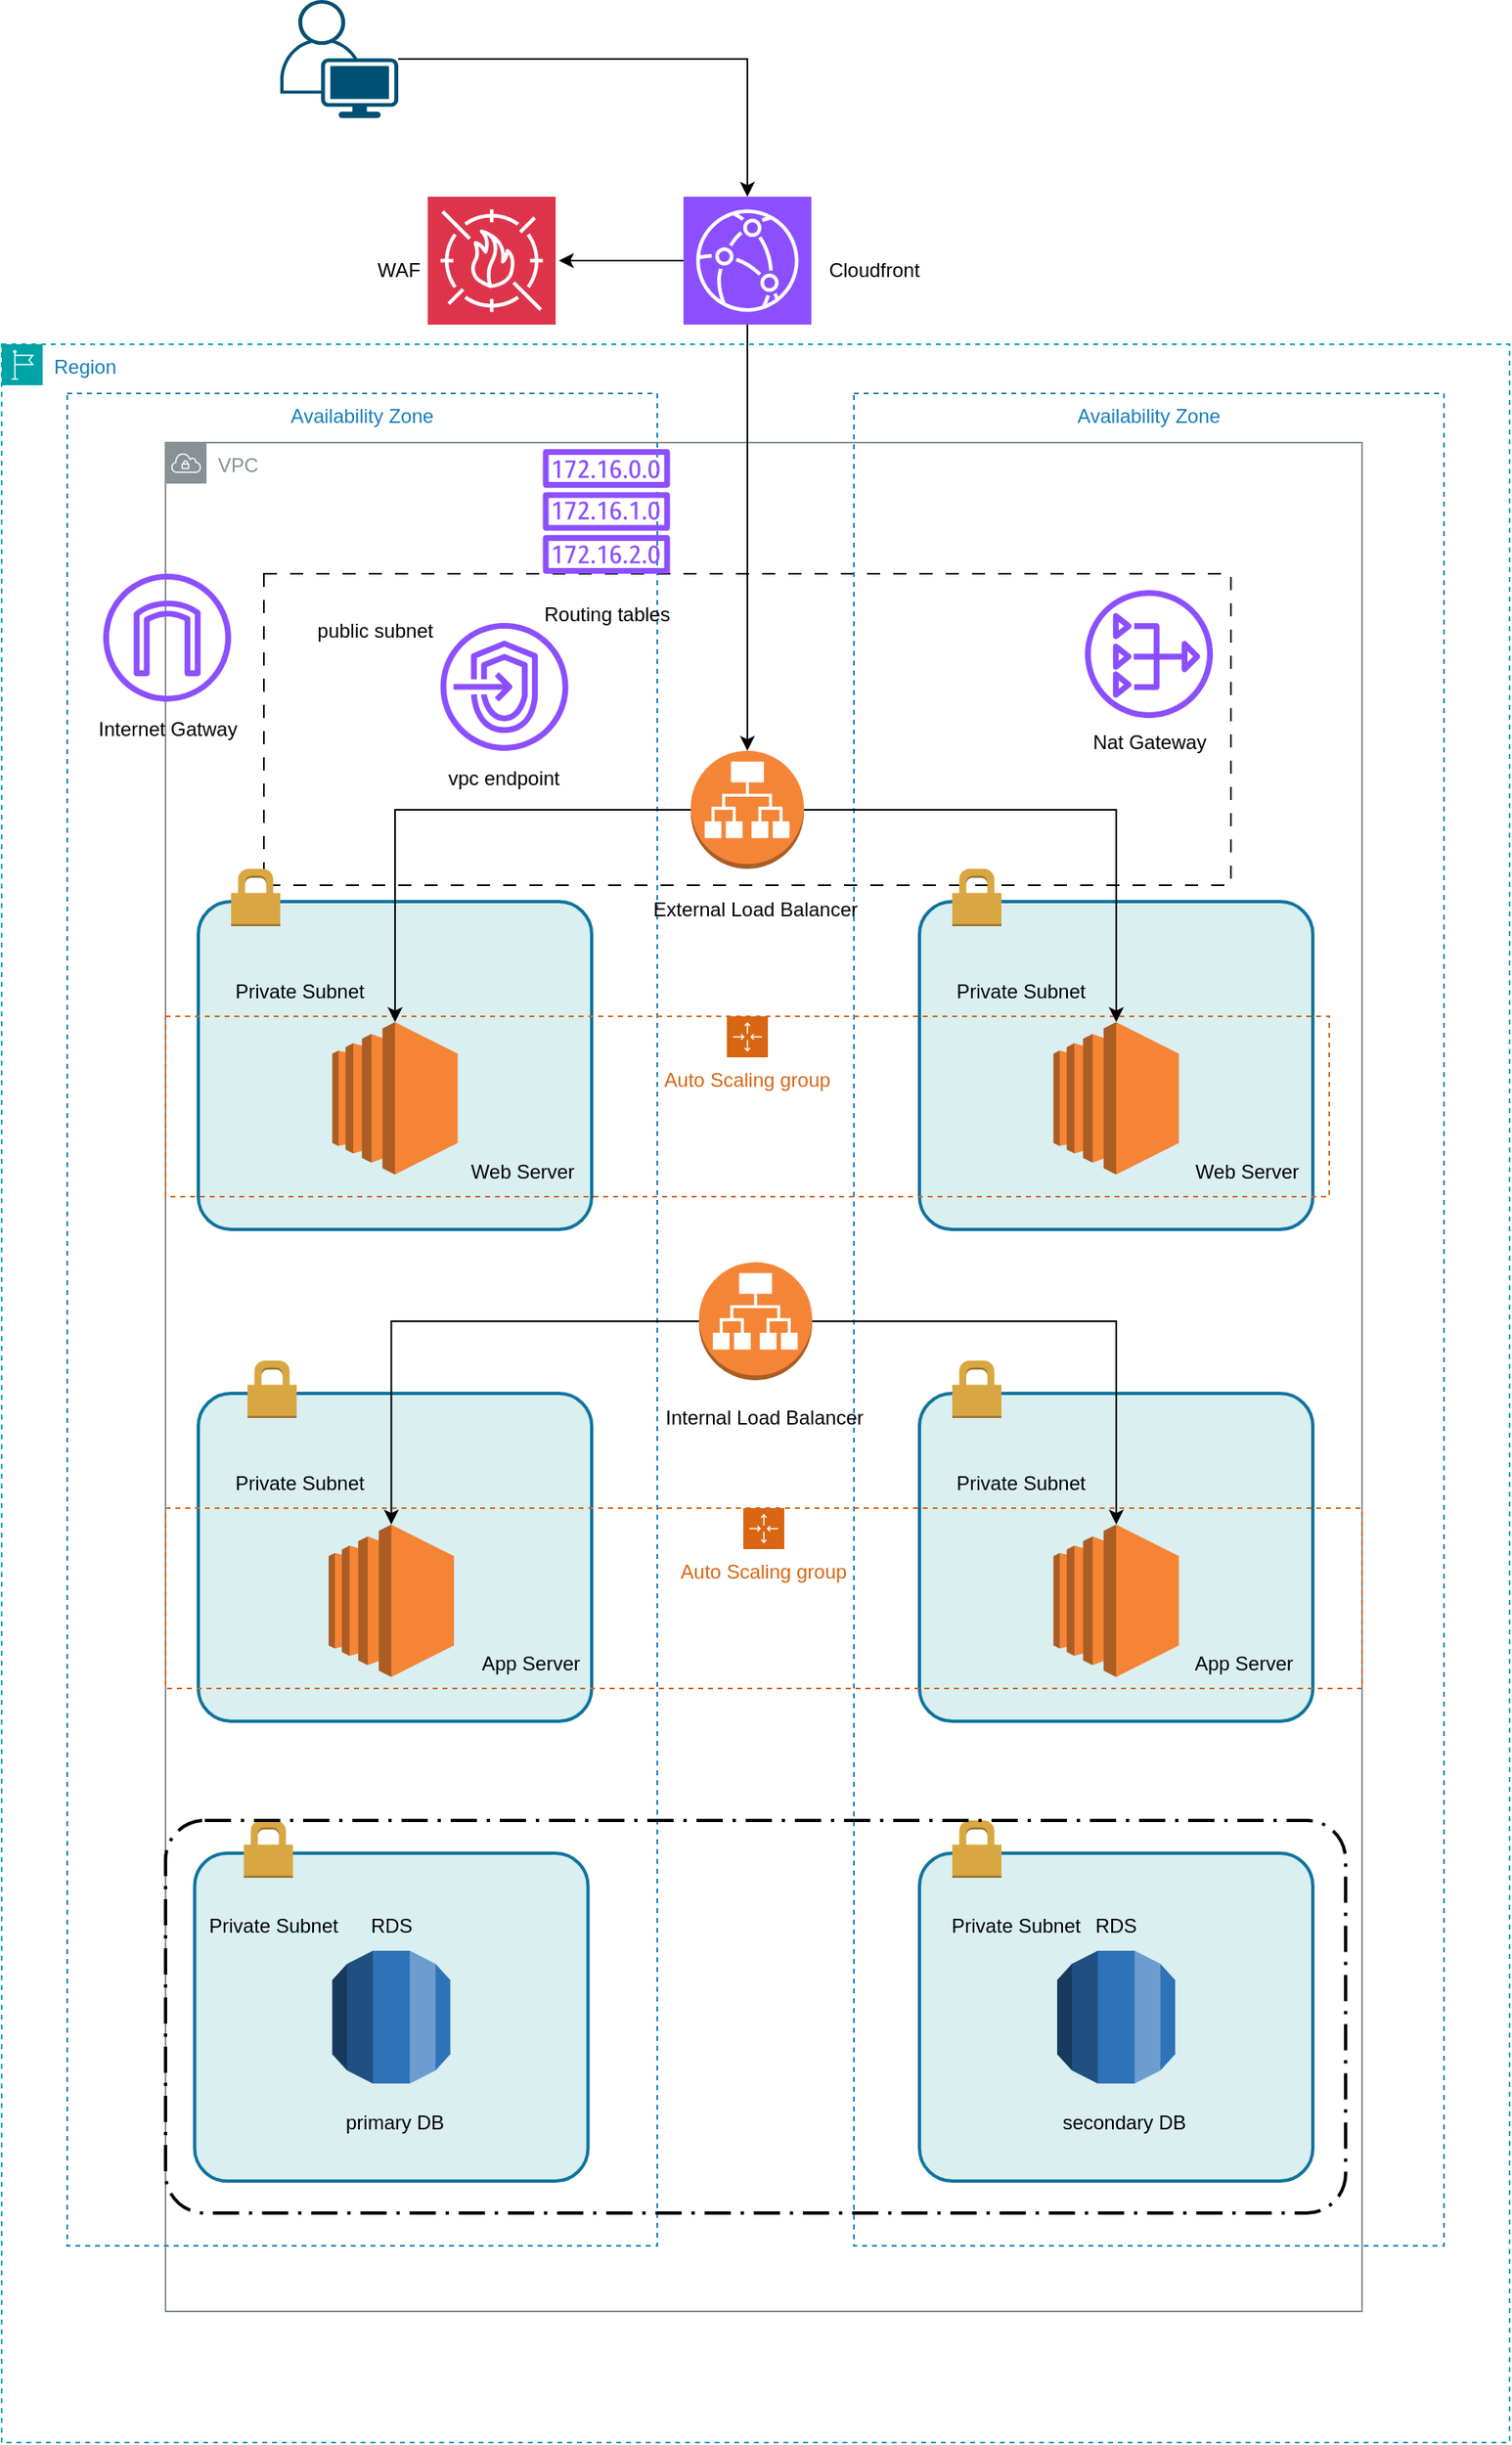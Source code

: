 <mxfile version="27.1.4">
  <diagram name="Page-1" id="Q1kGPmyqLwD0nfMzDDaY">
    <mxGraphModel dx="1426" dy="793" grid="1" gridSize="10" guides="1" tooltips="1" connect="1" arrows="1" fold="1" page="1" pageScale="1" pageWidth="1169" pageHeight="1654" background="#FFFFFF" math="0" shadow="0">
      <root>
        <mxCell id="0" />
        <mxCell id="1" parent="0" />
        <mxCell id="uqhtFpEZeq0OSkHGxfnI-2" value="Region" style="points=[[0,0],[0.25,0],[0.5,0],[0.75,0],[1,0],[1,0.25],[1,0.5],[1,0.75],[1,1],[0.75,1],[0.5,1],[0.25,1],[0,1],[0,0.75],[0,0.5],[0,0.25]];outlineConnect=0;gradientColor=none;html=1;whiteSpace=wrap;fontSize=12;fontStyle=0;container=1;pointerEvents=0;collapsible=0;recursiveResize=0;shape=mxgraph.aws4.group;grIcon=mxgraph.aws4.group_region;strokeColor=#00A4A6;fillColor=none;verticalAlign=top;align=left;spacingLeft=30;fontColor=#147EBA;dashed=1;" parent="1" vertex="1">
          <mxGeometry x="120" y="250" width="920" height="1280" as="geometry" />
        </mxCell>
        <mxCell id="uqhtFpEZeq0OSkHGxfnI-67" value="" style="rounded=0;whiteSpace=wrap;html=1;fillColor=none;dashed=1;dashPattern=8 8;" parent="uqhtFpEZeq0OSkHGxfnI-2" vertex="1">
          <mxGeometry x="160" y="140" width="590" height="190" as="geometry" />
        </mxCell>
        <mxCell id="uqhtFpEZeq0OSkHGxfnI-4" value="VPC" style="sketch=0;outlineConnect=0;gradientColor=none;html=1;whiteSpace=wrap;fontSize=12;fontStyle=0;shape=mxgraph.aws4.group;grIcon=mxgraph.aws4.group_vpc;strokeColor=#879196;fillColor=none;verticalAlign=top;align=left;spacingLeft=30;fontColor=#879196;dashed=0;" parent="uqhtFpEZeq0OSkHGxfnI-2" vertex="1">
          <mxGeometry x="100" y="60" width="730" height="1140" as="geometry" />
        </mxCell>
        <mxCell id="uqhtFpEZeq0OSkHGxfnI-13" value="" style="rounded=1;arcSize=10;dashed=0;fillColor=#D9EFF0;strokeWidth=2;strokeColor=#10739e;" parent="uqhtFpEZeq0OSkHGxfnI-2" vertex="1">
          <mxGeometry x="120" y="340" width="240" height="200" as="geometry" />
        </mxCell>
        <mxCell id="uqhtFpEZeq0OSkHGxfnI-11" value="Availability Zone" style="fillColor=none;strokeColor=#147EBA;dashed=1;verticalAlign=top;fontStyle=0;fontColor=#147EBA;whiteSpace=wrap;html=1;" parent="uqhtFpEZeq0OSkHGxfnI-2" vertex="1">
          <mxGeometry x="40" y="30" width="360" height="1130" as="geometry" />
        </mxCell>
        <mxCell id="uqhtFpEZeq0OSkHGxfnI-12" value="Availability Zone" style="fillColor=none;strokeColor=#147EBA;dashed=1;verticalAlign=top;fontStyle=0;fontColor=#147EBA;whiteSpace=wrap;html=1;" parent="uqhtFpEZeq0OSkHGxfnI-2" vertex="1">
          <mxGeometry x="520" y="30" width="360" height="1130" as="geometry" />
        </mxCell>
        <mxCell id="uqhtFpEZeq0OSkHGxfnI-15" value="" style="rounded=1;arcSize=10;dashed=0;fillColor=#D9EFF0;gradientColor=none;strokeWidth=2;strokeColor=#10739E;" parent="uqhtFpEZeq0OSkHGxfnI-2" vertex="1">
          <mxGeometry x="120" y="640" width="240" height="200" as="geometry" />
        </mxCell>
        <mxCell id="uqhtFpEZeq0OSkHGxfnI-16" value="" style="dashed=0;html=1;shape=mxgraph.aws3.permissions;fillColor=#D9A741;gradientColor=none;dashed=0;" parent="uqhtFpEZeq0OSkHGxfnI-2" vertex="1">
          <mxGeometry x="150" y="620" width="30" height="35" as="geometry" />
        </mxCell>
        <mxCell id="uqhtFpEZeq0OSkHGxfnI-22" value="" style="rounded=1;arcSize=10;dashed=0;fillColor=#D9EFF0;gradientColor=none;strokeWidth=2;strokeColor=#10739E;" parent="uqhtFpEZeq0OSkHGxfnI-2" vertex="1">
          <mxGeometry x="117.75" y="920.5" width="240" height="200" as="geometry" />
        </mxCell>
        <mxCell id="uqhtFpEZeq0OSkHGxfnI-23" value="" style="dashed=0;html=1;shape=mxgraph.aws3.permissions;fillColor=#D9A741;gradientColor=none;dashed=0;" parent="uqhtFpEZeq0OSkHGxfnI-2" vertex="1">
          <mxGeometry x="147.75" y="900.5" width="30" height="35" as="geometry" />
        </mxCell>
        <mxCell id="uqhtFpEZeq0OSkHGxfnI-29" value="" style="rounded=1;arcSize=10;dashed=0;fillColor=#D9EFF0;gradientColor=none;strokeWidth=2;strokeColor=#10739E;" parent="uqhtFpEZeq0OSkHGxfnI-2" vertex="1">
          <mxGeometry x="560" y="640" width="240" height="200" as="geometry" />
        </mxCell>
        <mxCell id="uqhtFpEZeq0OSkHGxfnI-30" value="" style="dashed=0;html=1;shape=mxgraph.aws3.permissions;fillColor=#D9A741;gradientColor=none;dashed=0;" parent="uqhtFpEZeq0OSkHGxfnI-2" vertex="1">
          <mxGeometry x="580" y="620" width="30" height="35" as="geometry" />
        </mxCell>
        <mxCell id="uqhtFpEZeq0OSkHGxfnI-31" value="" style="rounded=1;arcSize=10;dashed=0;fillColor=#D9EFF0;gradientColor=none;strokeWidth=2;strokeColor=#10739E;" parent="uqhtFpEZeq0OSkHGxfnI-2" vertex="1">
          <mxGeometry x="560" y="920.5" width="240" height="200" as="geometry" />
        </mxCell>
        <mxCell id="uqhtFpEZeq0OSkHGxfnI-32" value="" style="dashed=0;html=1;shape=mxgraph.aws3.permissions;fillColor=#D9A741;gradientColor=none;dashed=0;" parent="uqhtFpEZeq0OSkHGxfnI-2" vertex="1">
          <mxGeometry x="580" y="900.5" width="30" height="35" as="geometry" />
        </mxCell>
        <mxCell id="uqhtFpEZeq0OSkHGxfnI-38" value="" style="outlineConnect=0;dashed=0;verticalLabelPosition=bottom;verticalAlign=top;align=center;html=1;shape=mxgraph.aws3.rds;fillColor=#2E73B8;gradientColor=none;" parent="uqhtFpEZeq0OSkHGxfnI-2" vertex="1">
          <mxGeometry x="201.75" y="980" width="72" height="81" as="geometry" />
        </mxCell>
        <mxCell id="uqhtFpEZeq0OSkHGxfnI-39" value="" style="outlineConnect=0;dashed=0;verticalLabelPosition=bottom;verticalAlign=top;align=center;html=1;shape=mxgraph.aws3.rds;fillColor=#2E73B8;gradientColor=none;" parent="uqhtFpEZeq0OSkHGxfnI-2" vertex="1">
          <mxGeometry x="644" y="980" width="72" height="81" as="geometry" />
        </mxCell>
        <mxCell id="uqhtFpEZeq0OSkHGxfnI-40" value="" style="outlineConnect=0;dashed=0;verticalLabelPosition=bottom;verticalAlign=top;align=center;html=1;shape=mxgraph.aws3.ec2;fillColor=#F58534;gradientColor=none;" parent="uqhtFpEZeq0OSkHGxfnI-2" vertex="1">
          <mxGeometry x="199.5" y="720" width="76.5" height="93" as="geometry" />
        </mxCell>
        <mxCell id="uqhtFpEZeq0OSkHGxfnI-42" value="" style="outlineConnect=0;dashed=0;verticalLabelPosition=bottom;verticalAlign=top;align=center;html=1;shape=mxgraph.aws3.ec2;fillColor=#F58534;gradientColor=none;" parent="uqhtFpEZeq0OSkHGxfnI-2" vertex="1">
          <mxGeometry x="641.75" y="720" width="76.5" height="93" as="geometry" />
        </mxCell>
        <mxCell id="uqhtFpEZeq0OSkHGxfnI-49" value="" style="rounded=1;arcSize=10;dashed=1;fillColor=none;gradientColor=none;dashPattern=8 3 1 3;strokeWidth=2;" parent="uqhtFpEZeq0OSkHGxfnI-2" vertex="1">
          <mxGeometry x="100" y="900.5" width="720" height="239.5" as="geometry" />
        </mxCell>
        <mxCell id="uqhtFpEZeq0OSkHGxfnI-25" value="" style="rounded=1;arcSize=10;dashed=0;fillColor=#D9EFF0;gradientColor=none;strokeWidth=2;strokeColor=#10739E;" parent="uqhtFpEZeq0OSkHGxfnI-2" vertex="1">
          <mxGeometry x="560" y="340" width="240" height="200" as="geometry" />
        </mxCell>
        <mxCell id="uqhtFpEZeq0OSkHGxfnI-46" value="Auto Scaling group" style="points=[[0,0],[0.25,0],[0.5,0],[0.75,0],[1,0],[1,0.25],[1,0.5],[1,0.75],[1,1],[0.75,1],[0.5,1],[0.25,1],[0,1],[0,0.75],[0,0.5],[0,0.25]];outlineConnect=0;gradientColor=none;html=1;whiteSpace=wrap;fontSize=12;fontStyle=0;container=1;pointerEvents=0;collapsible=0;recursiveResize=0;shape=mxgraph.aws4.groupCenter;grIcon=mxgraph.aws4.group_auto_scaling_group;grStroke=1;strokeColor=#D86613;fillColor=none;verticalAlign=top;align=center;fontColor=#D86613;dashed=1;spacingTop=25;" parent="uqhtFpEZeq0OSkHGxfnI-2" vertex="1">
          <mxGeometry x="100" y="410" width="710" height="110" as="geometry" />
        </mxCell>
        <mxCell id="uqhtFpEZeq0OSkHGxfnI-45" value="" style="outlineConnect=0;dashed=0;verticalLabelPosition=bottom;verticalAlign=top;align=center;html=1;shape=mxgraph.aws3.ec2;fillColor=#F58534;gradientColor=none;" parent="uqhtFpEZeq0OSkHGxfnI-46" vertex="1">
          <mxGeometry x="101.75" y="3.5" width="76.5" height="93" as="geometry" />
        </mxCell>
        <mxCell id="uqhtFpEZeq0OSkHGxfnI-186" value="Web Server" style="text;html=1;align=center;verticalAlign=middle;whiteSpace=wrap;rounded=0;" parent="uqhtFpEZeq0OSkHGxfnI-46" vertex="1">
          <mxGeometry x="618.25" y="80" width="84" height="30" as="geometry" />
        </mxCell>
        <mxCell id="uqhtFpEZeq0OSkHGxfnI-44" value="" style="outlineConnect=0;dashed=0;verticalLabelPosition=bottom;verticalAlign=top;align=center;html=1;shape=mxgraph.aws3.ec2;fillColor=#F58534;gradientColor=none;" parent="uqhtFpEZeq0OSkHGxfnI-2" vertex="1">
          <mxGeometry x="641.75" y="413.5" width="76.5" height="93" as="geometry" />
        </mxCell>
        <mxCell id="uqhtFpEZeq0OSkHGxfnI-26" value="" style="dashed=0;html=1;shape=mxgraph.aws3.permissions;fillColor=#D9A741;gradientColor=none;dashed=0;" parent="uqhtFpEZeq0OSkHGxfnI-2" vertex="1">
          <mxGeometry x="580" y="320" width="30" height="35" as="geometry" />
        </mxCell>
        <mxCell id="uqhtFpEZeq0OSkHGxfnI-14" value="" style="dashed=0;html=1;shape=mxgraph.aws3.permissions;fillColor=#D9A741;gradientColor=none;dashed=0;" parent="uqhtFpEZeq0OSkHGxfnI-2" vertex="1">
          <mxGeometry x="140" y="320" width="30" height="35" as="geometry" />
        </mxCell>
        <mxCell id="uqhtFpEZeq0OSkHGxfnI-50" value="Auto Scaling group" style="points=[[0,0],[0.25,0],[0.5,0],[0.75,0],[1,0],[1,0.25],[1,0.5],[1,0.75],[1,1],[0.75,1],[0.5,1],[0.25,1],[0,1],[0,0.75],[0,0.5],[0,0.25]];outlineConnect=0;gradientColor=none;html=1;whiteSpace=wrap;fontSize=12;fontStyle=0;container=1;pointerEvents=0;collapsible=0;recursiveResize=0;shape=mxgraph.aws4.groupCenter;grIcon=mxgraph.aws4.group_auto_scaling_group;grStroke=1;strokeColor=#D86613;fillColor=none;verticalAlign=top;align=center;fontColor=#D86613;dashed=1;spacingTop=25;" parent="uqhtFpEZeq0OSkHGxfnI-2" vertex="1">
          <mxGeometry x="100" y="710" width="730" height="110" as="geometry" />
        </mxCell>
        <mxCell id="uqhtFpEZeq0OSkHGxfnI-187" value="App Server" style="text;html=1;align=center;verticalAlign=middle;whiteSpace=wrap;rounded=0;" parent="uqhtFpEZeq0OSkHGxfnI-50" vertex="1">
          <mxGeometry x="181.13" y="80" width="84" height="30" as="geometry" />
        </mxCell>
        <mxCell id="uqhtFpEZeq0OSkHGxfnI-58" style="edgeStyle=orthogonalEdgeStyle;rounded=0;orthogonalLoop=1;jettySize=auto;html=1;" parent="uqhtFpEZeq0OSkHGxfnI-2" source="uqhtFpEZeq0OSkHGxfnI-55" target="uqhtFpEZeq0OSkHGxfnI-44" edge="1">
          <mxGeometry relative="1" as="geometry" />
        </mxCell>
        <mxCell id="uqhtFpEZeq0OSkHGxfnI-60" style="edgeStyle=orthogonalEdgeStyle;rounded=0;orthogonalLoop=1;jettySize=auto;html=1;" parent="uqhtFpEZeq0OSkHGxfnI-2" source="uqhtFpEZeq0OSkHGxfnI-59" target="uqhtFpEZeq0OSkHGxfnI-42" edge="1">
          <mxGeometry relative="1" as="geometry" />
        </mxCell>
        <mxCell id="uqhtFpEZeq0OSkHGxfnI-61" style="edgeStyle=orthogonalEdgeStyle;rounded=0;orthogonalLoop=1;jettySize=auto;html=1;" parent="uqhtFpEZeq0OSkHGxfnI-2" source="uqhtFpEZeq0OSkHGxfnI-59" target="uqhtFpEZeq0OSkHGxfnI-40" edge="1">
          <mxGeometry relative="1" as="geometry" />
        </mxCell>
        <mxCell id="uqhtFpEZeq0OSkHGxfnI-59" value="" style="outlineConnect=0;dashed=0;verticalLabelPosition=bottom;verticalAlign=top;align=center;html=1;shape=mxgraph.aws3.application_load_balancer;fillColor=#F58536;gradientColor=none;" parent="uqhtFpEZeq0OSkHGxfnI-2" vertex="1">
          <mxGeometry x="425.5" y="560" width="69" height="72" as="geometry" />
        </mxCell>
        <mxCell id="uqhtFpEZeq0OSkHGxfnI-53" value="" style="sketch=0;outlineConnect=0;fontColor=#232F3E;gradientColor=none;fillColor=#8C4FFF;strokeColor=none;dashed=0;verticalLabelPosition=bottom;verticalAlign=top;align=center;html=1;fontSize=12;fontStyle=0;aspect=fixed;pointerEvents=1;shape=mxgraph.aws4.internet_gateway;" parent="uqhtFpEZeq0OSkHGxfnI-2" vertex="1">
          <mxGeometry x="62" y="140" width="78" height="78" as="geometry" />
        </mxCell>
        <mxCell id="uqhtFpEZeq0OSkHGxfnI-199" style="edgeStyle=orthogonalEdgeStyle;rounded=0;orthogonalLoop=1;jettySize=auto;html=1;" parent="uqhtFpEZeq0OSkHGxfnI-2" source="uqhtFpEZeq0OSkHGxfnI-55" target="uqhtFpEZeq0OSkHGxfnI-45" edge="1">
          <mxGeometry relative="1" as="geometry" />
        </mxCell>
        <mxCell id="uqhtFpEZeq0OSkHGxfnI-55" value="" style="outlineConnect=0;dashed=0;verticalLabelPosition=bottom;verticalAlign=top;align=center;html=1;shape=mxgraph.aws3.application_load_balancer;fillColor=#F58536;gradientColor=none;" parent="uqhtFpEZeq0OSkHGxfnI-2" vertex="1">
          <mxGeometry x="420.5" y="248" width="69" height="72" as="geometry" />
        </mxCell>
        <mxCell id="uqhtFpEZeq0OSkHGxfnI-68" value="" style="sketch=0;outlineConnect=0;fontColor=#232F3E;gradientColor=none;fillColor=#8C4FFF;strokeColor=none;dashed=0;verticalLabelPosition=bottom;verticalAlign=top;align=center;html=1;fontSize=12;fontStyle=0;aspect=fixed;pointerEvents=1;shape=mxgraph.aws4.nat_gateway;" parent="uqhtFpEZeq0OSkHGxfnI-2" vertex="1">
          <mxGeometry x="661" y="150" width="78" height="78" as="geometry" />
        </mxCell>
        <mxCell id="uqhtFpEZeq0OSkHGxfnI-78" value="" style="sketch=0;outlineConnect=0;fontColor=#232F3E;gradientColor=none;fillColor=#8C4FFF;strokeColor=none;dashed=0;verticalLabelPosition=bottom;verticalAlign=top;align=center;html=1;fontSize=12;fontStyle=0;aspect=fixed;pointerEvents=1;shape=mxgraph.aws4.route_table;" parent="uqhtFpEZeq0OSkHGxfnI-2" vertex="1">
          <mxGeometry x="330" y="64" width="78" height="76" as="geometry" />
        </mxCell>
        <mxCell id="uqhtFpEZeq0OSkHGxfnI-79" value="primary DB" style="text;html=1;align=center;verticalAlign=middle;whiteSpace=wrap;rounded=0;" parent="uqhtFpEZeq0OSkHGxfnI-2" vertex="1">
          <mxGeometry x="198.88" y="1070" width="82.25" height="30" as="geometry" />
        </mxCell>
        <mxCell id="uqhtFpEZeq0OSkHGxfnI-80" value="secondary DB" style="text;html=1;align=center;verticalAlign=middle;whiteSpace=wrap;rounded=0;" parent="uqhtFpEZeq0OSkHGxfnI-2" vertex="1">
          <mxGeometry x="644" y="1070" width="82.25" height="30" as="geometry" />
        </mxCell>
        <mxCell id="uqhtFpEZeq0OSkHGxfnI-81" value="RDS" style="text;html=1;align=center;verticalAlign=middle;whiteSpace=wrap;rounded=0;" parent="uqhtFpEZeq0OSkHGxfnI-2" vertex="1">
          <mxGeometry x="207.75" y="950" width="60" height="30" as="geometry" />
        </mxCell>
        <mxCell id="uqhtFpEZeq0OSkHGxfnI-82" value="RDS" style="text;html=1;align=center;verticalAlign=middle;whiteSpace=wrap;rounded=0;" parent="uqhtFpEZeq0OSkHGxfnI-2" vertex="1">
          <mxGeometry x="650" y="950" width="60" height="30" as="geometry" />
        </mxCell>
        <mxCell id="uqhtFpEZeq0OSkHGxfnI-126" value="Web Server" style="text;html=1;align=center;verticalAlign=middle;whiteSpace=wrap;rounded=0;" parent="uqhtFpEZeq0OSkHGxfnI-2" vertex="1">
          <mxGeometry x="276" y="490" width="84" height="30" as="geometry" />
        </mxCell>
        <mxCell id="uqhtFpEZeq0OSkHGxfnI-128" value="Internal Load Balancer" style="text;html=1;align=center;verticalAlign=middle;whiteSpace=wrap;rounded=0;" parent="uqhtFpEZeq0OSkHGxfnI-2" vertex="1">
          <mxGeometry x="402.5" y="640" width="125" height="30" as="geometry" />
        </mxCell>
        <mxCell id="uqhtFpEZeq0OSkHGxfnI-130" value="External Load Balancer" style="text;html=1;align=center;verticalAlign=middle;whiteSpace=wrap;rounded=0;" parent="uqhtFpEZeq0OSkHGxfnI-2" vertex="1">
          <mxGeometry x="396" y="330" width="128" height="30" as="geometry" />
        </mxCell>
        <mxCell id="uqhtFpEZeq0OSkHGxfnI-131" value="Nat Gateway" style="text;html=1;align=center;verticalAlign=middle;whiteSpace=wrap;rounded=0;" parent="uqhtFpEZeq0OSkHGxfnI-2" vertex="1">
          <mxGeometry x="637.5" y="228" width="125" height="30" as="geometry" />
        </mxCell>
        <mxCell id="uqhtFpEZeq0OSkHGxfnI-132" value="Routing tables" style="text;html=1;align=center;verticalAlign=middle;whiteSpace=wrap;rounded=0;" parent="uqhtFpEZeq0OSkHGxfnI-2" vertex="1">
          <mxGeometry x="306.5" y="150" width="125" height="30" as="geometry" />
        </mxCell>
        <mxCell id="uqhtFpEZeq0OSkHGxfnI-135" value="Internet Gatway" style="text;html=1;align=center;verticalAlign=middle;whiteSpace=wrap;rounded=0;" parent="uqhtFpEZeq0OSkHGxfnI-2" vertex="1">
          <mxGeometry x="38.5" y="220" width="125" height="30" as="geometry" />
        </mxCell>
        <mxCell id="uqhtFpEZeq0OSkHGxfnI-188" value="App Server" style="text;html=1;align=center;verticalAlign=middle;whiteSpace=wrap;rounded=0;" parent="uqhtFpEZeq0OSkHGxfnI-2" vertex="1">
          <mxGeometry x="716" y="790" width="84" height="30" as="geometry" />
        </mxCell>
        <mxCell id="uqhtFpEZeq0OSkHGxfnI-190" value="Private Subnet" style="text;html=1;align=center;verticalAlign=middle;whiteSpace=wrap;rounded=0;" parent="uqhtFpEZeq0OSkHGxfnI-2" vertex="1">
          <mxGeometry x="140" y="380" width="84" height="30" as="geometry" />
        </mxCell>
        <mxCell id="uqhtFpEZeq0OSkHGxfnI-191" value="Private Subnet" style="text;html=1;align=center;verticalAlign=middle;whiteSpace=wrap;rounded=0;" parent="uqhtFpEZeq0OSkHGxfnI-2" vertex="1">
          <mxGeometry x="580" y="380" width="84" height="30" as="geometry" />
        </mxCell>
        <mxCell id="uqhtFpEZeq0OSkHGxfnI-192" value="Private Subnet" style="text;html=1;align=center;verticalAlign=middle;whiteSpace=wrap;rounded=0;" parent="uqhtFpEZeq0OSkHGxfnI-2" vertex="1">
          <mxGeometry x="140" y="680" width="84" height="30" as="geometry" />
        </mxCell>
        <mxCell id="uqhtFpEZeq0OSkHGxfnI-193" value="Private Subnet" style="text;html=1;align=center;verticalAlign=middle;whiteSpace=wrap;rounded=0;" parent="uqhtFpEZeq0OSkHGxfnI-2" vertex="1">
          <mxGeometry x="580" y="680" width="84" height="30" as="geometry" />
        </mxCell>
        <mxCell id="uqhtFpEZeq0OSkHGxfnI-194" value="Private Subnet" style="text;html=1;align=center;verticalAlign=middle;whiteSpace=wrap;rounded=0;" parent="uqhtFpEZeq0OSkHGxfnI-2" vertex="1">
          <mxGeometry x="123.75" y="950" width="84" height="30" as="geometry" />
        </mxCell>
        <mxCell id="uqhtFpEZeq0OSkHGxfnI-195" value="Private Subnet" style="text;html=1;align=center;verticalAlign=middle;whiteSpace=wrap;rounded=0;" parent="uqhtFpEZeq0OSkHGxfnI-2" vertex="1">
          <mxGeometry x="577" y="950" width="84" height="30" as="geometry" />
        </mxCell>
        <mxCell id="uqhtFpEZeq0OSkHGxfnI-196" value="public subnet" style="text;html=1;align=center;verticalAlign=middle;whiteSpace=wrap;rounded=0;" parent="uqhtFpEZeq0OSkHGxfnI-2" vertex="1">
          <mxGeometry x="185.75" y="160" width="84" height="30" as="geometry" />
        </mxCell>
        <mxCell id="EZY8V6jowC3AIs6EO9cC-1" value="" style="sketch=0;outlineConnect=0;fontColor=#232F3E;gradientColor=none;fillColor=#8C4FFF;strokeColor=none;dashed=0;verticalLabelPosition=bottom;verticalAlign=top;align=center;html=1;fontSize=12;fontStyle=0;aspect=fixed;pointerEvents=1;shape=mxgraph.aws4.endpoints;" vertex="1" parent="uqhtFpEZeq0OSkHGxfnI-2">
          <mxGeometry x="267.75" y="170" width="78" height="78" as="geometry" />
        </mxCell>
        <mxCell id="EZY8V6jowC3AIs6EO9cC-2" value="vpc endpoint" style="text;html=1;align=center;verticalAlign=middle;whiteSpace=wrap;rounded=0;" vertex="1" parent="uqhtFpEZeq0OSkHGxfnI-2">
          <mxGeometry x="244.25" y="250" width="125" height="30" as="geometry" />
        </mxCell>
        <mxCell id="uqhtFpEZeq0OSkHGxfnI-72" style="edgeStyle=orthogonalEdgeStyle;rounded=0;orthogonalLoop=1;jettySize=auto;html=1;" parent="1" source="uqhtFpEZeq0OSkHGxfnI-69" target="uqhtFpEZeq0OSkHGxfnI-55" edge="1">
          <mxGeometry relative="1" as="geometry" />
        </mxCell>
        <mxCell id="uqhtFpEZeq0OSkHGxfnI-74" style="edgeStyle=orthogonalEdgeStyle;rounded=0;orthogonalLoop=1;jettySize=auto;html=1;" parent="1" source="uqhtFpEZeq0OSkHGxfnI-69" edge="1">
          <mxGeometry relative="1" as="geometry">
            <mxPoint x="460" y="199" as="targetPoint" />
          </mxGeometry>
        </mxCell>
        <mxCell id="uqhtFpEZeq0OSkHGxfnI-69" value="" style="sketch=0;points=[[0,0,0],[0.25,0,0],[0.5,0,0],[0.75,0,0],[1,0,0],[0,1,0],[0.25,1,0],[0.5,1,0],[0.75,1,0],[1,1,0],[0,0.25,0],[0,0.5,0],[0,0.75,0],[1,0.25,0],[1,0.5,0],[1,0.75,0]];outlineConnect=0;fontColor=#232F3E;fillColor=#8C4FFF;strokeColor=#ffffff;dashed=0;verticalLabelPosition=bottom;verticalAlign=top;align=center;html=1;fontSize=12;fontStyle=0;aspect=fixed;shape=mxgraph.aws4.resourceIcon;resIcon=mxgraph.aws4.cloudfront;" parent="1" vertex="1">
          <mxGeometry x="536" y="160" width="78" height="78" as="geometry" />
        </mxCell>
        <mxCell id="uqhtFpEZeq0OSkHGxfnI-73" value="" style="sketch=0;points=[[0,0,0],[0.25,0,0],[0.5,0,0],[0.75,0,0],[1,0,0],[0,1,0],[0.25,1,0],[0.5,1,0],[0.75,1,0],[1,1,0],[0,0.25,0],[0,0.5,0],[0,0.75,0],[1,0.25,0],[1,0.5,0],[1,0.75,0]];outlineConnect=0;fontColor=#232F3E;fillColor=#DD344C;strokeColor=#ffffff;dashed=0;verticalLabelPosition=bottom;verticalAlign=top;align=center;html=1;fontSize=12;fontStyle=0;aspect=fixed;shape=mxgraph.aws4.resourceIcon;resIcon=mxgraph.aws4.waf;" parent="1" vertex="1">
          <mxGeometry x="380" y="160" width="78" height="78" as="geometry" />
        </mxCell>
        <mxCell id="uqhtFpEZeq0OSkHGxfnI-76" value="" style="points=[[0.35,0,0],[0.98,0.51,0],[1,0.71,0],[0.67,1,0],[0,0.795,0],[0,0.65,0]];verticalLabelPosition=bottom;sketch=0;html=1;verticalAlign=top;aspect=fixed;align=center;pointerEvents=1;shape=mxgraph.cisco19.user;fillColor=#005073;strokeColor=none;" parent="1" vertex="1">
          <mxGeometry x="290" y="40" width="72" height="72" as="geometry" />
        </mxCell>
        <mxCell id="uqhtFpEZeq0OSkHGxfnI-77" style="edgeStyle=orthogonalEdgeStyle;rounded=0;orthogonalLoop=1;jettySize=auto;html=1;entryX=0.5;entryY=0;entryDx=0;entryDy=0;entryPerimeter=0;" parent="1" source="uqhtFpEZeq0OSkHGxfnI-76" target="uqhtFpEZeq0OSkHGxfnI-69" edge="1">
          <mxGeometry relative="1" as="geometry" />
        </mxCell>
        <mxCell id="uqhtFpEZeq0OSkHGxfnI-136" value="Cloudfront" style="text;html=1;align=center;verticalAlign=middle;whiteSpace=wrap;rounded=0;" parent="1" vertex="1">
          <mxGeometry x="590" y="190" width="125" height="30" as="geometry" />
        </mxCell>
        <mxCell id="uqhtFpEZeq0OSkHGxfnI-137" value="WAF" style="text;html=1;align=center;verticalAlign=middle;whiteSpace=wrap;rounded=0;" parent="1" vertex="1">
          <mxGeometry x="300" y="190" width="125" height="30" as="geometry" />
        </mxCell>
      </root>
    </mxGraphModel>
  </diagram>
</mxfile>
